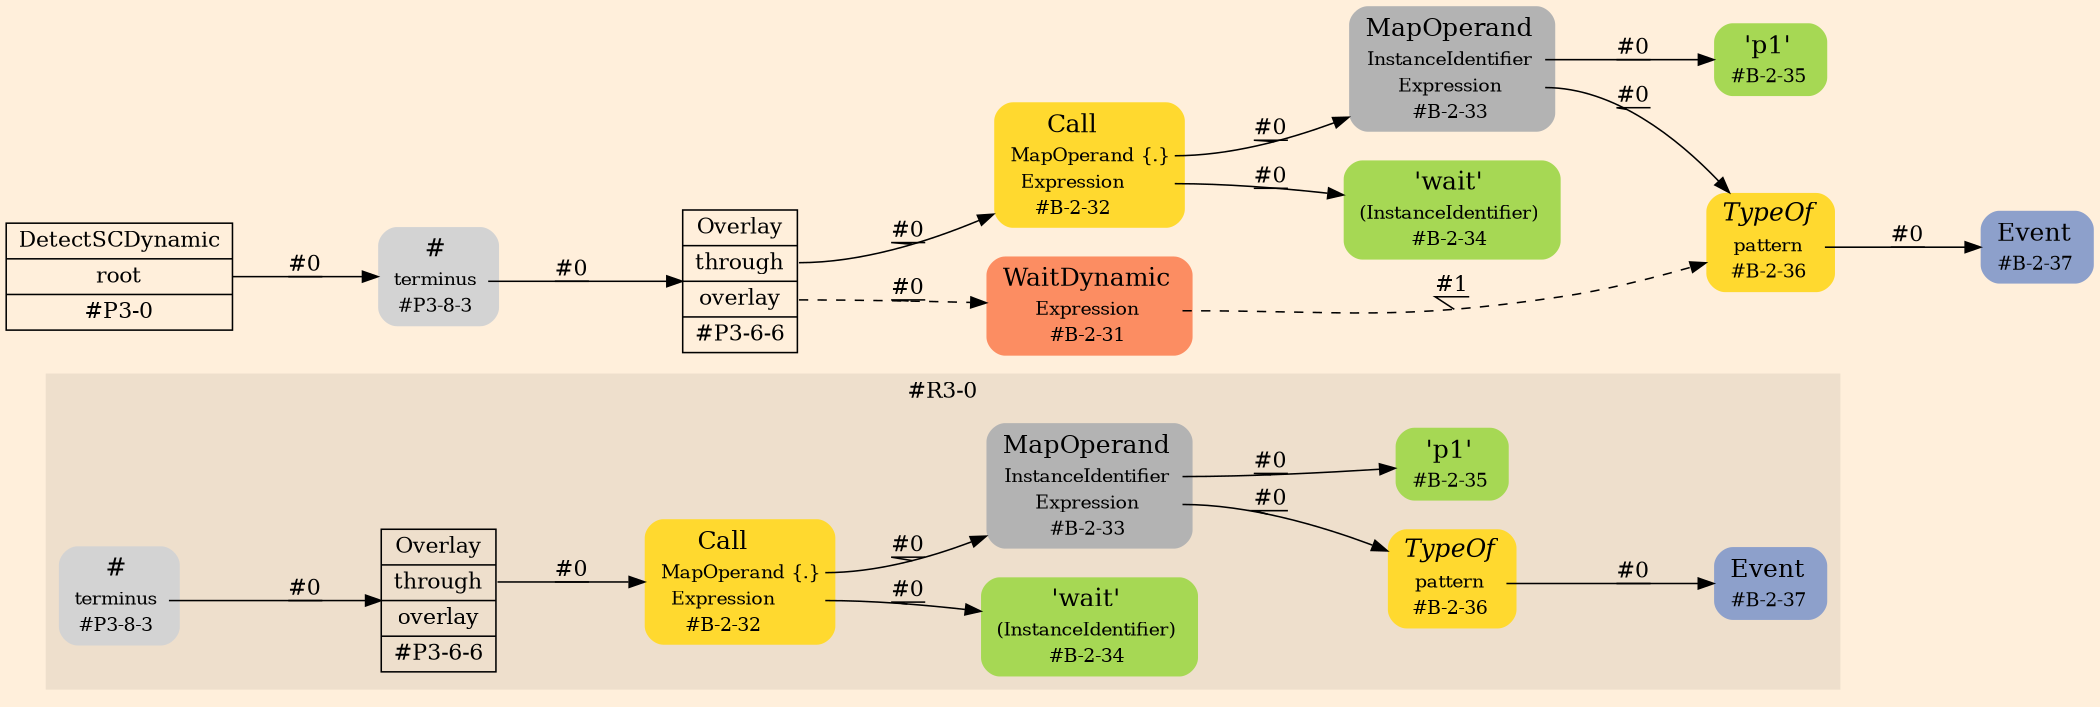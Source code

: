 digraph Inferno {
graph [
    rankdir = "LR"
    ranksep = 1.0
    size = "14,20"
    bgcolor = antiquewhite1
    color = black
    fontcolor = black
];
node [
];
// -------------------- figure #R3-0 --------------------
subgraph "cluster#R3-0" {
    label = "#R3-0"
    style = "filled"
    color = antiquewhite2
    "#R3-0/#B-2-34" [
        shape = "plaintext"
        fillcolor = "/set28/5"
        label = <<TABLE BORDER="0" CELLBORDER="0" CELLSPACING="0">
         <TR><TD><FONT POINT-SIZE="16.0">'wait'</FONT></TD><TD></TD></TR>
         <TR><TD>(InstanceIdentifier)</TD><TD PORT="port0"></TD></TR>
         <TR><TD>#B-2-34</TD><TD PORT="port1"></TD></TR>
        </TABLE>>
        style = "rounded,filled"
        fontsize = "12"
    ];
    
    "#R3-0/#B-2-36" [
        shape = "plaintext"
        fillcolor = "/set28/6"
        label = <<TABLE BORDER="0" CELLBORDER="0" CELLSPACING="0">
         <TR><TD><FONT POINT-SIZE="16.0"><I>TypeOf</I></FONT></TD><TD></TD></TR>
         <TR><TD>pattern</TD><TD PORT="port0"></TD></TR>
         <TR><TD>#B-2-36</TD><TD PORT="port1"></TD></TR>
        </TABLE>>
        style = "rounded,filled"
        fontsize = "12"
    ];
    
    "#R3-0/#B-2-32" [
        shape = "plaintext"
        fillcolor = "/set28/6"
        label = <<TABLE BORDER="0" CELLBORDER="0" CELLSPACING="0">
         <TR><TD><FONT POINT-SIZE="16.0">Call</FONT></TD><TD></TD></TR>
         <TR><TD>MapOperand</TD><TD PORT="port0">{.}</TD></TR>
         <TR><TD>Expression</TD><TD PORT="port1"></TD></TR>
         <TR><TD>#B-2-32</TD><TD PORT="port2"></TD></TR>
        </TABLE>>
        style = "rounded,filled"
        fontsize = "12"
    ];
    
    "#R3-0/#P3-6-6" [
        shape = "record"
        fillcolor = antiquewhite2
        label = "<fixed> Overlay | <port0> through | <port1> overlay | <port2> #P3-6-6"
        style = "filled"
        fontsize = "14"
        color = black
        fontcolor = black
    ];
    
    "#R3-0/#B-2-33" [
        shape = "plaintext"
        fillcolor = "/set28/8"
        label = <<TABLE BORDER="0" CELLBORDER="0" CELLSPACING="0">
         <TR><TD><FONT POINT-SIZE="16.0">MapOperand</FONT></TD><TD></TD></TR>
         <TR><TD>InstanceIdentifier</TD><TD PORT="port0"></TD></TR>
         <TR><TD>Expression</TD><TD PORT="port1"></TD></TR>
         <TR><TD>#B-2-33</TD><TD PORT="port2"></TD></TR>
        </TABLE>>
        style = "rounded,filled"
        fontsize = "12"
    ];
    
    "#R3-0/#B-2-35" [
        shape = "plaintext"
        fillcolor = "/set28/5"
        label = <<TABLE BORDER="0" CELLBORDER="0" CELLSPACING="0">
         <TR><TD><FONT POINT-SIZE="16.0">'p1'</FONT></TD><TD></TD></TR>
         <TR><TD>#B-2-35</TD><TD PORT="port0"></TD></TR>
        </TABLE>>
        style = "rounded,filled"
        fontsize = "12"
    ];
    
    "#R3-0/#B-2-37" [
        shape = "plaintext"
        fillcolor = "/set28/3"
        label = <<TABLE BORDER="0" CELLBORDER="0" CELLSPACING="0">
         <TR><TD><FONT POINT-SIZE="16.0">Event</FONT></TD><TD></TD></TR>
         <TR><TD>#B-2-37</TD><TD PORT="port0"></TD></TR>
        </TABLE>>
        style = "rounded,filled"
        fontsize = "12"
    ];
    
    "#R3-0/#P3-8-3" [
        shape = "plaintext"
        label = <<TABLE BORDER="0" CELLBORDER="0" CELLSPACING="0">
         <TR><TD><FONT POINT-SIZE="16.0">#</FONT></TD><TD></TD></TR>
         <TR><TD>terminus</TD><TD PORT="port0"></TD></TR>
         <TR><TD>#P3-8-3</TD><TD PORT="port1"></TD></TR>
        </TABLE>>
        style = "rounded,filled"
        fontsize = "12"
    ];
    
}


// -------------------- transformation figure --------------------
"CR#P3-0" [
    shape = "record"
    fillcolor = antiquewhite1
    label = "<fixed> DetectSCDynamic | <port0> root | <port1> #P3-0"
    style = "filled"
    fontsize = "14"
    color = black
    fontcolor = black
];

"#P3-8-3" [
    shape = "plaintext"
    label = <<TABLE BORDER="0" CELLBORDER="0" CELLSPACING="0">
     <TR><TD><FONT POINT-SIZE="16.0">#</FONT></TD><TD></TD></TR>
     <TR><TD>terminus</TD><TD PORT="port0"></TD></TR>
     <TR><TD>#P3-8-3</TD><TD PORT="port1"></TD></TR>
    </TABLE>>
    style = "rounded,filled"
    fontsize = "12"
];

"#P3-6-6" [
    shape = "record"
    fillcolor = antiquewhite1
    label = "<fixed> Overlay | <port0> through | <port1> overlay | <port2> #P3-6-6"
    style = "filled"
    fontsize = "14"
    color = black
    fontcolor = black
];

"#B-2-32" [
    shape = "plaintext"
    fillcolor = "/set28/6"
    label = <<TABLE BORDER="0" CELLBORDER="0" CELLSPACING="0">
     <TR><TD><FONT POINT-SIZE="16.0">Call</FONT></TD><TD></TD></TR>
     <TR><TD>MapOperand</TD><TD PORT="port0">{.}</TD></TR>
     <TR><TD>Expression</TD><TD PORT="port1"></TD></TR>
     <TR><TD>#B-2-32</TD><TD PORT="port2"></TD></TR>
    </TABLE>>
    style = "rounded,filled"
    fontsize = "12"
];

"#B-2-33" [
    shape = "plaintext"
    fillcolor = "/set28/8"
    label = <<TABLE BORDER="0" CELLBORDER="0" CELLSPACING="0">
     <TR><TD><FONT POINT-SIZE="16.0">MapOperand</FONT></TD><TD></TD></TR>
     <TR><TD>InstanceIdentifier</TD><TD PORT="port0"></TD></TR>
     <TR><TD>Expression</TD><TD PORT="port1"></TD></TR>
     <TR><TD>#B-2-33</TD><TD PORT="port2"></TD></TR>
    </TABLE>>
    style = "rounded,filled"
    fontsize = "12"
];

"#B-2-35" [
    shape = "plaintext"
    fillcolor = "/set28/5"
    label = <<TABLE BORDER="0" CELLBORDER="0" CELLSPACING="0">
     <TR><TD><FONT POINT-SIZE="16.0">'p1'</FONT></TD><TD></TD></TR>
     <TR><TD>#B-2-35</TD><TD PORT="port0"></TD></TR>
    </TABLE>>
    style = "rounded,filled"
    fontsize = "12"
];

"#B-2-36" [
    shape = "plaintext"
    fillcolor = "/set28/6"
    label = <<TABLE BORDER="0" CELLBORDER="0" CELLSPACING="0">
     <TR><TD><FONT POINT-SIZE="16.0"><I>TypeOf</I></FONT></TD><TD></TD></TR>
     <TR><TD>pattern</TD><TD PORT="port0"></TD></TR>
     <TR><TD>#B-2-36</TD><TD PORT="port1"></TD></TR>
    </TABLE>>
    style = "rounded,filled"
    fontsize = "12"
];

"#B-2-37" [
    shape = "plaintext"
    fillcolor = "/set28/3"
    label = <<TABLE BORDER="0" CELLBORDER="0" CELLSPACING="0">
     <TR><TD><FONT POINT-SIZE="16.0">Event</FONT></TD><TD></TD></TR>
     <TR><TD>#B-2-37</TD><TD PORT="port0"></TD></TR>
    </TABLE>>
    style = "rounded,filled"
    fontsize = "12"
];

"#B-2-34" [
    shape = "plaintext"
    fillcolor = "/set28/5"
    label = <<TABLE BORDER="0" CELLBORDER="0" CELLSPACING="0">
     <TR><TD><FONT POINT-SIZE="16.0">'wait'</FONT></TD><TD></TD></TR>
     <TR><TD>(InstanceIdentifier)</TD><TD PORT="port0"></TD></TR>
     <TR><TD>#B-2-34</TD><TD PORT="port1"></TD></TR>
    </TABLE>>
    style = "rounded,filled"
    fontsize = "12"
];

"#B-2-31" [
    shape = "plaintext"
    fillcolor = "/set28/2"
    label = <<TABLE BORDER="0" CELLBORDER="0" CELLSPACING="0">
     <TR><TD><FONT POINT-SIZE="16.0">WaitDynamic</FONT></TD><TD></TD></TR>
     <TR><TD>Expression</TD><TD PORT="port0"></TD></TR>
     <TR><TD>#B-2-31</TD><TD PORT="port1"></TD></TR>
    </TABLE>>
    style = "rounded,filled"
    fontsize = "12"
];



// -------------------- links --------------------
// links for block CR#P3-0
"CR#P3-0":port0 -> "#P3-8-3" [
    style="solid"
    label = "#0"
    decorate = true
    color = black
    fontcolor = black
];

// links for block #P3-8-3
"#P3-8-3":port0 -> "#P3-6-6" [
    style="solid"
    label = "#0"
    decorate = true
    color = black
    fontcolor = black
];

// links for block #P3-6-6
"#P3-6-6":port0 -> "#B-2-32" [
    style="solid"
    label = "#0"
    decorate = true
    color = black
    fontcolor = black
];

"#P3-6-6":port1 -> "#B-2-31" [
    style="dashed"
    label = "#0"
    decorate = true
    color = black
    fontcolor = black
];

// links for block #B-2-32
"#B-2-32":port0 -> "#B-2-33" [
    style="solid"
    label = "#0"
    decorate = true
    color = black
    fontcolor = black
];

"#B-2-32":port1 -> "#B-2-34" [
    style="solid"
    label = "#0"
    decorate = true
    color = black
    fontcolor = black
];

// links for block #B-2-33
"#B-2-33":port0 -> "#B-2-35" [
    style="solid"
    label = "#0"
    decorate = true
    color = black
    fontcolor = black
];

"#B-2-33":port1 -> "#B-2-36" [
    style="solid"
    label = "#0"
    decorate = true
    color = black
    fontcolor = black
];

// links for block #B-2-35
// links for block #B-2-36
"#B-2-36":port0 -> "#B-2-37" [
    style="solid"
    label = "#0"
    decorate = true
    color = black
    fontcolor = black
];

// links for block #B-2-37
// links for block #B-2-34
// links for block #B-2-31
"#B-2-31":port0 -> "#B-2-36" [
    style="dashed"
    label = "#1"
    decorate = true
    color = black
    fontcolor = black
];

// links for block #R3-0/#B-2-34
// links for block #R3-0/#B-2-36
"#R3-0/#B-2-36":port0 -> "#R3-0/#B-2-37" [
    style="solid"
    label = "#0"
    decorate = true
    color = black
    fontcolor = black
];

// links for block #R3-0/#B-2-32
"#R3-0/#B-2-32":port0 -> "#R3-0/#B-2-33" [
    style="solid"
    label = "#0"
    decorate = true
    color = black
    fontcolor = black
];

"#R3-0/#B-2-32":port1 -> "#R3-0/#B-2-34" [
    style="solid"
    label = "#0"
    decorate = true
    color = black
    fontcolor = black
];

// links for block #R3-0/#P3-6-6
"#R3-0/#P3-6-6":port0 -> "#R3-0/#B-2-32" [
    style="solid"
    label = "#0"
    decorate = true
    color = black
    fontcolor = black
];

// links for block #R3-0/#B-2-33
"#R3-0/#B-2-33":port0 -> "#R3-0/#B-2-35" [
    style="solid"
    label = "#0"
    decorate = true
    color = black
    fontcolor = black
];

"#R3-0/#B-2-33":port1 -> "#R3-0/#B-2-36" [
    style="solid"
    label = "#0"
    decorate = true
    color = black
    fontcolor = black
];

// links for block #R3-0/#B-2-35
// links for block #R3-0/#B-2-37
// links for block #R3-0/#P3-8-3
"#R3-0/#P3-8-3":port0 -> "#R3-0/#P3-6-6" [
    style="solid"
    label = "#0"
    decorate = true
    color = black
    fontcolor = black
];

}
